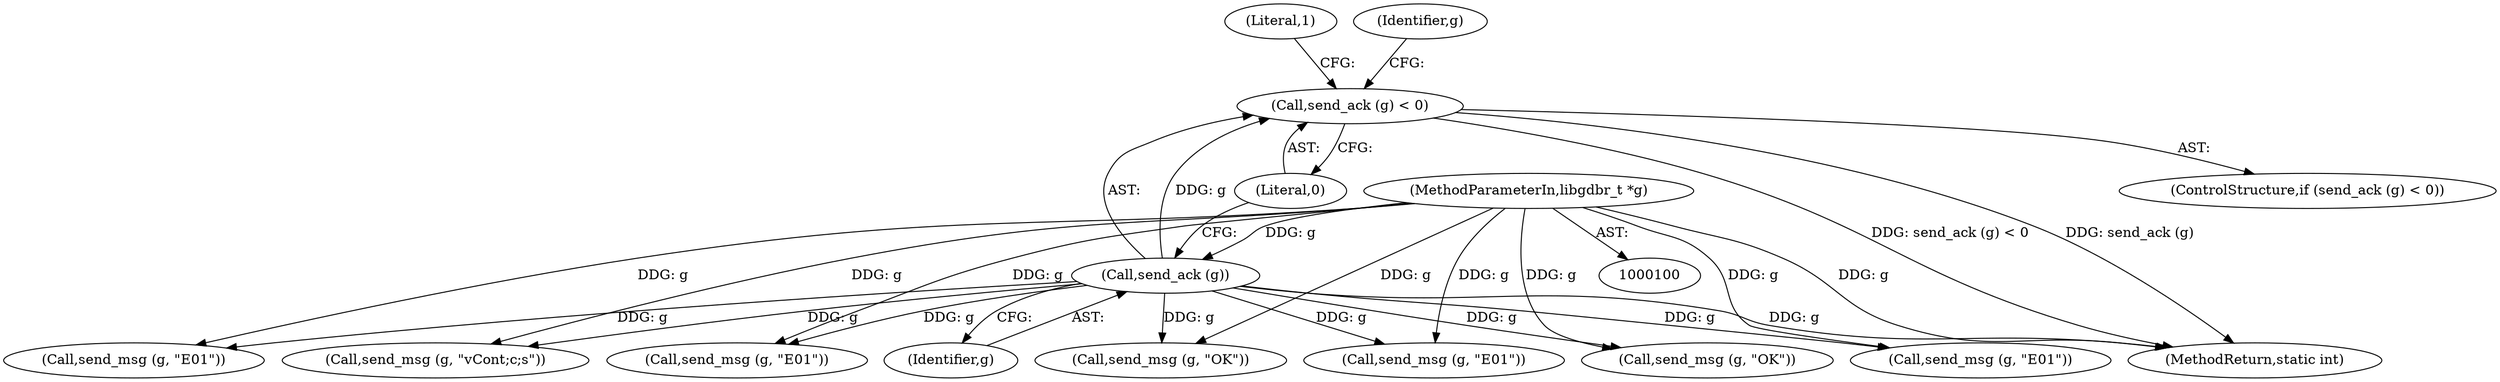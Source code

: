 digraph "0_radare2_796dd28aaa6b9fa76d99c42c4d5ff8b257cc2191@API" {
"1000110" [label="(Call,send_ack (g) < 0)"];
"1000111" [label="(Call,send_ack (g))"];
"1000101" [label="(MethodParameterIn,libgdbr_t *g)"];
"1000113" [label="(Literal,0)"];
"1000109" [label="(ControlStructure,if (send_ack (g) < 0))"];
"1000199" [label="(Call,send_msg (g, \"E01\"))"];
"1000117" [label="(Literal,1)"];
"1000137" [label="(Call,send_msg (g, \"vCont;c;s\"))"];
"1000121" [label="(Identifier,g)"];
"1000112" [label="(Identifier,g)"];
"1000111" [label="(Call,send_ack (g))"];
"1000110" [label="(Call,send_ack (g) < 0)"];
"1000101" [label="(MethodParameterIn,libgdbr_t *g)"];
"1000179" [label="(Call,send_msg (g, \"E01\"))"];
"1000211" [label="(Call,send_msg (g, \"E01\"))"];
"1000217" [label="(MethodReturn,static int)"];
"1000151" [label="(Call,send_msg (g, \"E01\"))"];
"1000206" [label="(Call,send_msg (g, \"OK\"))"];
"1000186" [label="(Call,send_msg (g, \"OK\"))"];
"1000110" -> "1000109"  [label="AST: "];
"1000110" -> "1000113"  [label="CFG: "];
"1000111" -> "1000110"  [label="AST: "];
"1000113" -> "1000110"  [label="AST: "];
"1000117" -> "1000110"  [label="CFG: "];
"1000121" -> "1000110"  [label="CFG: "];
"1000110" -> "1000217"  [label="DDG: send_ack (g) < 0"];
"1000110" -> "1000217"  [label="DDG: send_ack (g)"];
"1000111" -> "1000110"  [label="DDG: g"];
"1000111" -> "1000112"  [label="CFG: "];
"1000112" -> "1000111"  [label="AST: "];
"1000113" -> "1000111"  [label="CFG: "];
"1000111" -> "1000217"  [label="DDG: g"];
"1000101" -> "1000111"  [label="DDG: g"];
"1000111" -> "1000137"  [label="DDG: g"];
"1000111" -> "1000151"  [label="DDG: g"];
"1000111" -> "1000179"  [label="DDG: g"];
"1000111" -> "1000186"  [label="DDG: g"];
"1000111" -> "1000199"  [label="DDG: g"];
"1000111" -> "1000206"  [label="DDG: g"];
"1000111" -> "1000211"  [label="DDG: g"];
"1000101" -> "1000100"  [label="AST: "];
"1000101" -> "1000217"  [label="DDG: g"];
"1000101" -> "1000137"  [label="DDG: g"];
"1000101" -> "1000151"  [label="DDG: g"];
"1000101" -> "1000179"  [label="DDG: g"];
"1000101" -> "1000186"  [label="DDG: g"];
"1000101" -> "1000199"  [label="DDG: g"];
"1000101" -> "1000206"  [label="DDG: g"];
"1000101" -> "1000211"  [label="DDG: g"];
}
